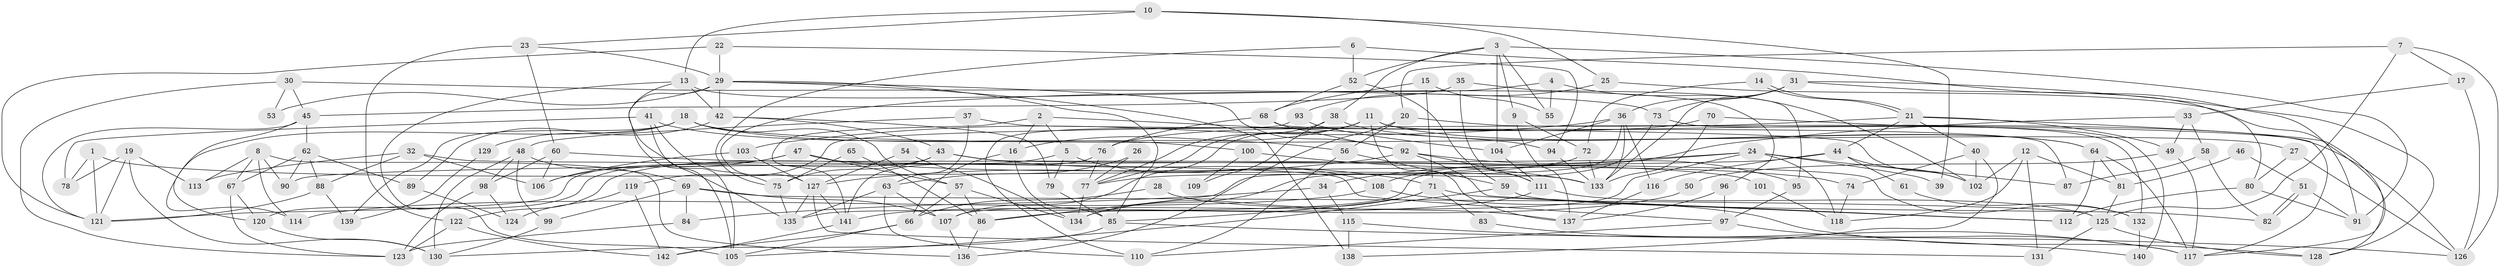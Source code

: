 // Generated by graph-tools (version 1.1) at 2025/02/03/09/25 03:02:04]
// undirected, 142 vertices, 284 edges
graph export_dot {
graph [start="1"]
  node [color=gray90,style=filled];
  1;
  2;
  3;
  4;
  5;
  6;
  7;
  8;
  9;
  10;
  11;
  12;
  13;
  14;
  15;
  16;
  17;
  18;
  19;
  20;
  21;
  22;
  23;
  24;
  25;
  26;
  27;
  28;
  29;
  30;
  31;
  32;
  33;
  34;
  35;
  36;
  37;
  38;
  39;
  40;
  41;
  42;
  43;
  44;
  45;
  46;
  47;
  48;
  49;
  50;
  51;
  52;
  53;
  54;
  55;
  56;
  57;
  58;
  59;
  60;
  61;
  62;
  63;
  64;
  65;
  66;
  67;
  68;
  69;
  70;
  71;
  72;
  73;
  74;
  75;
  76;
  77;
  78;
  79;
  80;
  81;
  82;
  83;
  84;
  85;
  86;
  87;
  88;
  89;
  90;
  91;
  92;
  93;
  94;
  95;
  96;
  97;
  98;
  99;
  100;
  101;
  102;
  103;
  104;
  105;
  106;
  107;
  108;
  109;
  110;
  111;
  112;
  113;
  114;
  115;
  116;
  117;
  118;
  119;
  120;
  121;
  122;
  123;
  124;
  125;
  126;
  127;
  128;
  129;
  130;
  131;
  132;
  133;
  134;
  135;
  136;
  137;
  138;
  139;
  140;
  141;
  142;
  1 -- 133;
  1 -- 121;
  1 -- 78;
  2 -- 141;
  2 -- 5;
  2 -- 16;
  2 -- 94;
  3 -- 91;
  3 -- 9;
  3 -- 38;
  3 -- 52;
  3 -- 55;
  3 -- 104;
  4 -- 102;
  4 -- 127;
  4 -- 55;
  5 -- 79;
  5 -- 122;
  5 -- 108;
  6 -- 52;
  6 -- 75;
  6 -- 91;
  7 -- 125;
  7 -- 20;
  7 -- 17;
  7 -- 126;
  8 -- 114;
  8 -- 136;
  8 -- 67;
  8 -- 90;
  8 -- 113;
  9 -- 137;
  9 -- 72;
  10 -- 23;
  10 -- 13;
  10 -- 25;
  10 -- 39;
  11 -- 77;
  11 -- 64;
  11 -- 16;
  11 -- 107;
  11 -- 132;
  11 -- 137;
  12 -- 118;
  12 -- 131;
  12 -- 81;
  12 -- 102;
  13 -- 135;
  13 -- 105;
  13 -- 42;
  13 -- 96;
  14 -- 72;
  14 -- 21;
  14 -- 21;
  15 -- 68;
  15 -- 55;
  15 -- 71;
  16 -- 66;
  16 -- 85;
  17 -- 126;
  17 -- 33;
  18 -- 27;
  18 -- 56;
  18 -- 57;
  18 -- 89;
  18 -- 120;
  18 -- 139;
  19 -- 113;
  19 -- 130;
  19 -- 78;
  19 -- 121;
  20 -- 126;
  20 -- 56;
  20 -- 136;
  21 -- 128;
  21 -- 40;
  21 -- 44;
  21 -- 49;
  21 -- 119;
  22 -- 121;
  22 -- 29;
  22 -- 94;
  23 -- 29;
  23 -- 60;
  23 -- 122;
  24 -- 87;
  24 -- 107;
  24 -- 34;
  24 -- 39;
  24 -- 90;
  24 -- 118;
  25 -- 117;
  25 -- 93;
  26 -- 77;
  26 -- 63;
  27 -- 80;
  27 -- 126;
  28 -- 137;
  28 -- 66;
  29 -- 85;
  29 -- 42;
  29 -- 53;
  29 -- 92;
  29 -- 105;
  29 -- 138;
  30 -- 45;
  30 -- 73;
  30 -- 53;
  30 -- 123;
  31 -- 36;
  31 -- 133;
  31 -- 73;
  31 -- 80;
  31 -- 128;
  32 -- 97;
  32 -- 106;
  32 -- 88;
  32 -- 113;
  33 -- 108;
  33 -- 49;
  33 -- 58;
  34 -- 115;
  34 -- 84;
  35 -- 111;
  35 -- 45;
  35 -- 95;
  36 -- 104;
  36 -- 86;
  36 -- 103;
  36 -- 116;
  36 -- 133;
  37 -- 63;
  37 -- 102;
  37 -- 48;
  38 -- 64;
  38 -- 77;
  38 -- 109;
  40 -- 102;
  40 -- 74;
  40 -- 138;
  41 -- 78;
  41 -- 105;
  41 -- 75;
  41 -- 100;
  42 -- 43;
  42 -- 79;
  42 -- 129;
  43 -- 120;
  43 -- 71;
  43 -- 75;
  43 -- 132;
  44 -- 116;
  44 -- 61;
  44 -- 102;
  44 -- 135;
  45 -- 121;
  45 -- 62;
  45 -- 114;
  46 -- 81;
  46 -- 51;
  47 -- 121;
  47 -- 57;
  47 -- 74;
  47 -- 106;
  48 -- 99;
  48 -- 69;
  48 -- 98;
  48 -- 130;
  49 -- 50;
  49 -- 117;
  50 -- 86;
  51 -- 82;
  51 -- 82;
  51 -- 91;
  52 -- 68;
  52 -- 59;
  54 -- 127;
  54 -- 134;
  56 -- 110;
  56 -- 59;
  57 -- 66;
  57 -- 86;
  57 -- 134;
  58 -- 82;
  58 -- 87;
  59 -- 105;
  59 -- 82;
  60 -- 106;
  60 -- 98;
  60 -- 101;
  61 -- 132;
  62 -- 67;
  62 -- 90;
  62 -- 88;
  62 -- 89;
  63 -- 107;
  63 -- 135;
  63 -- 110;
  64 -- 81;
  64 -- 112;
  64 -- 117;
  65 -- 86;
  65 -- 75;
  66 -- 142;
  66 -- 105;
  67 -- 123;
  67 -- 120;
  68 -- 76;
  68 -- 92;
  68 -- 87;
  69 -- 84;
  69 -- 99;
  69 -- 107;
  69 -- 125;
  70 -- 133;
  70 -- 117;
  70 -- 76;
  71 -- 85;
  71 -- 83;
  71 -- 112;
  71 -- 134;
  72 -- 133;
  72 -- 77;
  73 -- 134;
  73 -- 140;
  74 -- 118;
  75 -- 135;
  76 -- 77;
  76 -- 141;
  77 -- 134;
  79 -- 85;
  80 -- 112;
  80 -- 91;
  81 -- 125;
  83 -- 117;
  84 -- 123;
  85 -- 130;
  85 -- 126;
  86 -- 136;
  88 -- 121;
  88 -- 139;
  89 -- 124;
  92 -- 127;
  92 -- 95;
  92 -- 111;
  92 -- 112;
  93 -- 110;
  93 -- 104;
  94 -- 133;
  95 -- 97;
  96 -- 97;
  96 -- 137;
  97 -- 117;
  97 -- 110;
  98 -- 123;
  98 -- 124;
  99 -- 130;
  100 -- 133;
  100 -- 109;
  101 -- 118;
  103 -- 127;
  103 -- 106;
  104 -- 111;
  107 -- 136;
  108 -- 128;
  108 -- 114;
  111 -- 125;
  111 -- 141;
  115 -- 140;
  115 -- 138;
  116 -- 137;
  119 -- 124;
  119 -- 142;
  120 -- 130;
  122 -- 142;
  122 -- 123;
  125 -- 128;
  125 -- 131;
  127 -- 141;
  127 -- 135;
  127 -- 131;
  129 -- 139;
  132 -- 140;
  141 -- 142;
}
